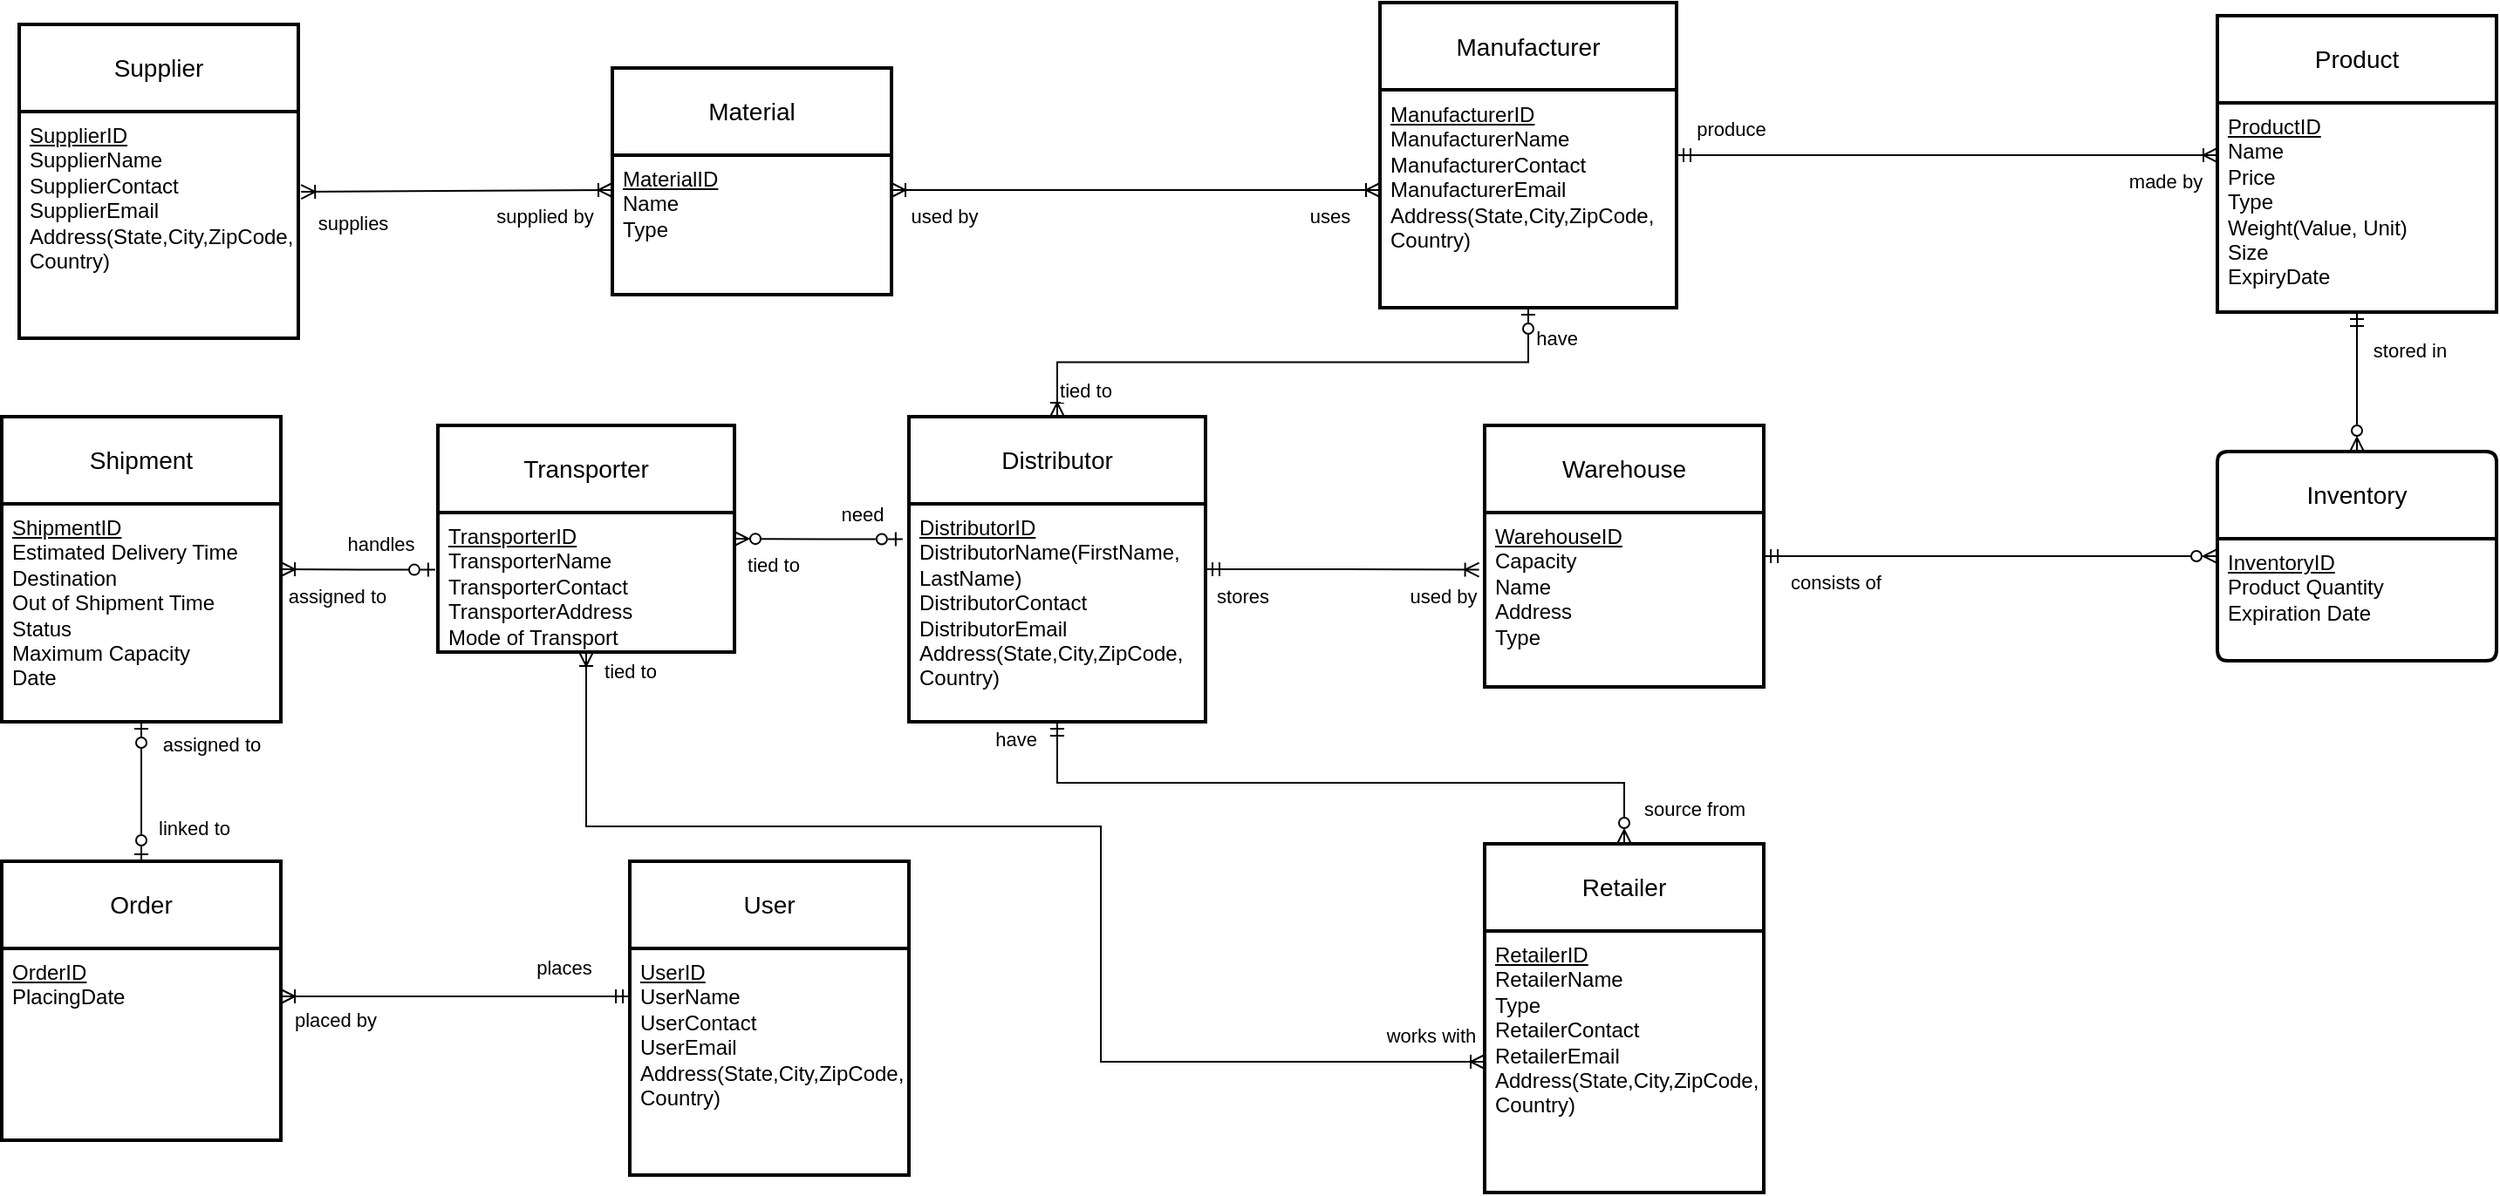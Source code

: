 <mxfile version="24.8.3">
  <diagram name="Page-1" id="5bHGVTd7tplnx7_aMTEv">
    <mxGraphModel dx="1737" dy="2042" grid="1" gridSize="10" guides="1" tooltips="1" connect="1" arrows="1" fold="1" page="1" pageScale="1" pageWidth="850" pageHeight="1100" math="0" shadow="0">
      <root>
        <mxCell id="0" />
        <mxCell id="1" parent="0" />
        <mxCell id="fdH0poFokWVY_xbIQrMU-3" value="Supplier" style="swimlane;childLayout=stackLayout;horizontal=1;startSize=50;horizontalStack=0;rounded=0;fontSize=14;fontStyle=0;strokeWidth=2;resizeParent=0;resizeLast=1;shadow=0;dashed=0;align=center;arcSize=4;whiteSpace=wrap;html=1;" parent="1" vertex="1">
          <mxGeometry x="50" y="10" width="160" height="180" as="geometry" />
        </mxCell>
        <mxCell id="fdH0poFokWVY_xbIQrMU-4" value="&lt;u&gt;SupplierID&lt;br&gt;&lt;/u&gt;SupplierName&lt;br&gt;SupplierContact&lt;br&gt;SupplierEmail&lt;br&gt;Address(State,City,ZipCode,&lt;br&gt;Country)&lt;br&gt;&lt;br&gt;&lt;div&gt;&lt;br&gt;&lt;/div&gt;" style="align=left;strokeColor=none;fillColor=none;spacingLeft=4;fontSize=12;verticalAlign=top;resizable=0;rotatable=0;part=1;html=1;" parent="fdH0poFokWVY_xbIQrMU-3" vertex="1">
          <mxGeometry y="50" width="160" height="130" as="geometry" />
        </mxCell>
        <mxCell id="fdH0poFokWVY_xbIQrMU-5" value="Material" style="swimlane;childLayout=stackLayout;horizontal=1;startSize=50;horizontalStack=0;rounded=0;fontSize=14;fontStyle=0;strokeWidth=2;resizeParent=0;resizeLast=1;shadow=0;dashed=0;align=center;arcSize=4;whiteSpace=wrap;html=1;" parent="1" vertex="1">
          <mxGeometry x="390" y="35" width="160" height="130" as="geometry" />
        </mxCell>
        <mxCell id="fdH0poFokWVY_xbIQrMU-6" value="&lt;div&gt;&lt;u&gt;MaterialID&lt;/u&gt;&lt;br&gt;Name&lt;br&gt;Type&lt;br&gt;&lt;br&gt;&lt;/div&gt;" style="align=left;strokeColor=none;fillColor=none;spacingLeft=4;fontSize=12;verticalAlign=top;resizable=0;rotatable=0;part=1;html=1;" parent="fdH0poFokWVY_xbIQrMU-5" vertex="1">
          <mxGeometry y="50" width="160" height="80" as="geometry" />
        </mxCell>
        <mxCell id="fdH0poFokWVY_xbIQrMU-18" value="" style="edgeStyle=orthogonalEdgeStyle;rounded=0;orthogonalLoop=1;jettySize=auto;html=1;startArrow=ERmandOne;startFill=0;endArrow=ERoneToMany;endFill=0;entryX=0;entryY=0.25;entryDx=0;entryDy=0;" parent="1" source="fdH0poFokWVY_xbIQrMU-10" target="fdH0poFokWVY_xbIQrMU-17" edge="1">
          <mxGeometry relative="1" as="geometry" />
        </mxCell>
        <mxCell id="fdH0poFokWVY_xbIQrMU-54" value="produce" style="edgeLabel;html=1;align=center;verticalAlign=middle;resizable=0;points=[];" parent="fdH0poFokWVY_xbIQrMU-18" vertex="1" connectable="0">
          <mxGeometry x="-0.72" y="-1" relative="1" as="geometry">
            <mxPoint x="-13" y="-16" as="offset" />
          </mxGeometry>
        </mxCell>
        <mxCell id="fdH0poFokWVY_xbIQrMU-55" value="made by" style="edgeLabel;html=1;align=center;verticalAlign=middle;resizable=0;points=[];" parent="fdH0poFokWVY_xbIQrMU-18" vertex="1" connectable="0">
          <mxGeometry x="0.655" relative="1" as="geometry">
            <mxPoint x="23" y="15" as="offset" />
          </mxGeometry>
        </mxCell>
        <mxCell id="fdH0poFokWVY_xbIQrMU-27" value="" style="edgeStyle=orthogonalEdgeStyle;rounded=0;orthogonalLoop=1;jettySize=auto;html=1;startArrow=ERzeroToOne;startFill=0;endArrow=ERoneToMany;endFill=0;entryX=0.5;entryY=0;entryDx=0;entryDy=0;exitX=0.5;exitY=1;exitDx=0;exitDy=0;" parent="1" source="fdH0poFokWVY_xbIQrMU-11" target="fdH0poFokWVY_xbIQrMU-25" edge="1">
          <mxGeometry relative="1" as="geometry">
            <mxPoint x="730" y="140" as="sourcePoint" />
            <mxPoint x="720" y="289.71" as="targetPoint" />
          </mxGeometry>
        </mxCell>
        <mxCell id="fdH0poFokWVY_xbIQrMU-77" value="tied to" style="edgeLabel;html=1;align=center;verticalAlign=middle;resizable=0;points=[];" parent="fdH0poFokWVY_xbIQrMU-27" vertex="1" connectable="0">
          <mxGeometry x="0.463" y="-4" relative="1" as="geometry">
            <mxPoint x="-43" y="20" as="offset" />
          </mxGeometry>
        </mxCell>
        <mxCell id="fdH0poFokWVY_xbIQrMU-78" value="have" style="edgeLabel;html=1;align=center;verticalAlign=middle;resizable=0;points=[];" parent="fdH0poFokWVY_xbIQrMU-27" vertex="1" connectable="0">
          <mxGeometry x="-0.596" y="-2" relative="1" as="geometry">
            <mxPoint x="51" y="-12" as="offset" />
          </mxGeometry>
        </mxCell>
        <mxCell id="fdH0poFokWVY_xbIQrMU-10" value="Manufacturer" style="swimlane;childLayout=stackLayout;horizontal=1;startSize=50;horizontalStack=0;rounded=0;fontSize=14;fontStyle=0;strokeWidth=2;resizeParent=0;resizeLast=1;shadow=0;dashed=0;align=center;arcSize=4;whiteSpace=wrap;html=1;" parent="1" vertex="1">
          <mxGeometry x="830" y="-2.5" width="170" height="175" as="geometry" />
        </mxCell>
        <mxCell id="fdH0poFokWVY_xbIQrMU-11" value="&lt;u&gt;ManufacturerID&lt;/u&gt;&lt;br&gt;ManufacturerName&lt;br&gt;ManufacturerContact&lt;br&gt;ManufacturerEmail&lt;br&gt;Address(State,City,ZipCode,&lt;br&gt;Country)" style="align=left;strokeColor=none;fillColor=none;spacingLeft=4;fontSize=12;verticalAlign=top;resizable=0;rotatable=0;part=1;html=1;" parent="fdH0poFokWVY_xbIQrMU-10" vertex="1">
          <mxGeometry y="50" width="170" height="125" as="geometry" />
        </mxCell>
        <mxCell id="fdH0poFokWVY_xbIQrMU-16" value="Product" style="swimlane;childLayout=stackLayout;horizontal=1;startSize=50;horizontalStack=0;rounded=0;fontSize=14;fontStyle=0;strokeWidth=2;resizeParent=0;resizeLast=1;shadow=0;dashed=0;align=center;arcSize=4;whiteSpace=wrap;html=1;" parent="1" vertex="1">
          <mxGeometry x="1310" y="5" width="160" height="170" as="geometry" />
        </mxCell>
        <mxCell id="fdH0poFokWVY_xbIQrMU-17" value="&lt;div&gt;&lt;u&gt;ProductID&lt;/u&gt;&lt;br&gt;Name&lt;br&gt;Price&lt;br&gt;Type&lt;br&gt;Weight(Value, Unit)&lt;br&gt;Size&lt;br&gt;ExpiryDate&lt;br&gt;&lt;br&gt;&lt;br&gt;&lt;br&gt;&lt;/div&gt;" style="align=left;strokeColor=none;fillColor=none;spacingLeft=4;fontSize=12;verticalAlign=top;resizable=0;rotatable=0;part=1;html=1;" parent="fdH0poFokWVY_xbIQrMU-16" vertex="1">
          <mxGeometry y="50" width="160" height="120" as="geometry" />
        </mxCell>
        <mxCell id="fdH0poFokWVY_xbIQrMU-30" value="" style="edgeStyle=orthogonalEdgeStyle;rounded=0;orthogonalLoop=1;jettySize=auto;html=1;startArrow=ERmandOne;startFill=0;endArrow=ERoneToMany;endFill=0;entryX=-0.02;entryY=0.328;entryDx=0;entryDy=0;entryPerimeter=0;" parent="1" source="fdH0poFokWVY_xbIQrMU-25" target="fdH0poFokWVY_xbIQrMU-29" edge="1">
          <mxGeometry relative="1" as="geometry">
            <mxPoint x="880" y="323" as="targetPoint" />
          </mxGeometry>
        </mxCell>
        <mxCell id="fdH0poFokWVY_xbIQrMU-63" value="used by" style="edgeLabel;html=1;align=center;verticalAlign=middle;resizable=0;points=[];" parent="fdH0poFokWVY_xbIQrMU-30" vertex="1" connectable="0">
          <mxGeometry x="0.655" y="-3" relative="1" as="geometry">
            <mxPoint x="6" y="12" as="offset" />
          </mxGeometry>
        </mxCell>
        <mxCell id="fdH0poFokWVY_xbIQrMU-64" value="stores" style="edgeLabel;html=1;align=center;verticalAlign=middle;resizable=0;points=[];" parent="fdH0poFokWVY_xbIQrMU-30" vertex="1" connectable="0">
          <mxGeometry x="-0.67" relative="1" as="geometry">
            <mxPoint x="-5" y="15" as="offset" />
          </mxGeometry>
        </mxCell>
        <mxCell id="fdH0poFokWVY_xbIQrMU-34" value="" style="edgeStyle=orthogonalEdgeStyle;rounded=0;orthogonalLoop=1;jettySize=auto;html=1;startArrow=ERzeroToOne;startFill=0;endArrow=ERzeroToMany;endFill=0;exitX=-0.021;exitY=0.162;exitDx=0;exitDy=0;jumpSize=2;exitPerimeter=0;" parent="1" source="fdH0poFokWVY_xbIQrMU-26" target="fdH0poFokWVY_xbIQrMU-32" edge="1">
          <mxGeometry relative="1" as="geometry" />
        </mxCell>
        <mxCell id="fdH0poFokWVY_xbIQrMU-65" value="need" style="edgeLabel;html=1;align=center;verticalAlign=middle;resizable=0;points=[];" parent="fdH0poFokWVY_xbIQrMU-34" vertex="1" connectable="0">
          <mxGeometry x="-0.62" relative="1" as="geometry">
            <mxPoint x="-5" y="-15" as="offset" />
          </mxGeometry>
        </mxCell>
        <mxCell id="fdH0poFokWVY_xbIQrMU-66" value="tied to" style="edgeLabel;html=1;align=center;verticalAlign=middle;resizable=0;points=[];" parent="fdH0poFokWVY_xbIQrMU-34" vertex="1" connectable="0">
          <mxGeometry x="0.705" y="1" relative="1" as="geometry">
            <mxPoint x="8" y="14" as="offset" />
          </mxGeometry>
        </mxCell>
        <mxCell id="fdH0poFokWVY_xbIQrMU-25" value="Distributor" style="swimlane;childLayout=stackLayout;horizontal=1;startSize=50;horizontalStack=0;rounded=0;fontSize=14;fontStyle=0;strokeWidth=2;resizeParent=0;resizeLast=1;shadow=0;dashed=0;align=center;arcSize=4;whiteSpace=wrap;html=1;" parent="1" vertex="1">
          <mxGeometry x="560" y="235" width="170" height="175" as="geometry" />
        </mxCell>
        <mxCell id="fdH0poFokWVY_xbIQrMU-26" value="&lt;u&gt;DistributorID&lt;/u&gt;&lt;br&gt;DistributorName(FirstName,&lt;br&gt;LastName)&lt;br&gt;DistributorContact&lt;br&gt;DistributorEmail&lt;br&gt;Address(State,City,ZipCode,&lt;br&gt;Country)" style="align=left;strokeColor=none;fillColor=none;spacingLeft=4;fontSize=12;verticalAlign=top;resizable=0;rotatable=0;part=1;html=1;" parent="fdH0poFokWVY_xbIQrMU-25" vertex="1">
          <mxGeometry y="50" width="170" height="125" as="geometry" />
        </mxCell>
        <mxCell id="fdH0poFokWVY_xbIQrMU-28" value="Warehouse" style="swimlane;childLayout=stackLayout;horizontal=1;startSize=50;horizontalStack=0;rounded=0;fontSize=14;fontStyle=0;strokeWidth=2;resizeParent=0;resizeLast=1;shadow=0;dashed=0;align=center;arcSize=4;whiteSpace=wrap;html=1;" parent="1" vertex="1">
          <mxGeometry x="890" y="240" width="160" height="150" as="geometry" />
        </mxCell>
        <mxCell id="fdH0poFokWVY_xbIQrMU-29" value="&lt;div&gt;&lt;u&gt;WarehouseID&lt;/u&gt;&lt;br&gt;Capacity&lt;br&gt;Name&lt;br&gt;Address&lt;br&gt;Type&lt;/div&gt;" style="align=left;strokeColor=none;fillColor=none;spacingLeft=4;fontSize=12;verticalAlign=top;resizable=0;rotatable=0;part=1;html=1;" parent="fdH0poFokWVY_xbIQrMU-28" vertex="1">
          <mxGeometry y="50" width="160" height="100" as="geometry" />
        </mxCell>
        <mxCell id="fdH0poFokWVY_xbIQrMU-37" value="" style="edgeStyle=orthogonalEdgeStyle;rounded=0;orthogonalLoop=1;jettySize=auto;html=1;startArrow=ERzeroToOne;startFill=0;endArrow=ERoneToMany;endFill=0;exitX=-0.009;exitY=0.41;exitDx=0;exitDy=0;exitPerimeter=0;" parent="1" source="fdH0poFokWVY_xbIQrMU-33" target="fdH0poFokWVY_xbIQrMU-35" edge="1">
          <mxGeometry relative="1" as="geometry" />
        </mxCell>
        <mxCell id="fdH0poFokWVY_xbIQrMU-67" value="handles" style="edgeLabel;html=1;align=center;verticalAlign=middle;resizable=0;points=[];" parent="fdH0poFokWVY_xbIQrMU-37" vertex="1" connectable="0">
          <mxGeometry x="-0.695" y="-2" relative="1" as="geometry">
            <mxPoint x="-18" y="-13" as="offset" />
          </mxGeometry>
        </mxCell>
        <mxCell id="fdH0poFokWVY_xbIQrMU-68" value="assigned to" style="edgeLabel;html=1;align=center;verticalAlign=middle;resizable=0;points=[];" parent="fdH0poFokWVY_xbIQrMU-37" vertex="1" connectable="0">
          <mxGeometry x="0.68" y="2" relative="1" as="geometry">
            <mxPoint x="17" y="13" as="offset" />
          </mxGeometry>
        </mxCell>
        <mxCell id="fdH0poFokWVY_xbIQrMU-32" value="Transporter" style="swimlane;childLayout=stackLayout;horizontal=1;startSize=50;horizontalStack=0;rounded=0;fontSize=14;fontStyle=0;strokeWidth=2;resizeParent=0;resizeLast=1;shadow=0;dashed=0;align=center;arcSize=4;whiteSpace=wrap;html=1;" parent="1" vertex="1">
          <mxGeometry x="290" y="240" width="170" height="130" as="geometry" />
        </mxCell>
        <mxCell id="fdH0poFokWVY_xbIQrMU-33" value="&lt;div&gt;&lt;u&gt;TransporterID&lt;br&gt;&lt;/u&gt;TransporterName&lt;br&gt;TransporterContact&lt;br&gt;TransporterAddress&lt;br&gt;Mode of Transport&lt;/div&gt;" style="align=left;strokeColor=none;fillColor=none;spacingLeft=4;fontSize=12;verticalAlign=top;resizable=0;rotatable=0;part=1;html=1;" parent="fdH0poFokWVY_xbIQrMU-32" vertex="1">
          <mxGeometry y="50" width="170" height="80" as="geometry" />
        </mxCell>
        <mxCell id="fdH0poFokWVY_xbIQrMU-40" value="" style="edgeStyle=orthogonalEdgeStyle;rounded=0;orthogonalLoop=1;jettySize=auto;html=1;startArrow=ERzeroToOne;startFill=0;endArrow=ERzeroToOne;endFill=0;" parent="1" source="fdH0poFokWVY_xbIQrMU-35" target="fdH0poFokWVY_xbIQrMU-38" edge="1">
          <mxGeometry relative="1" as="geometry" />
        </mxCell>
        <mxCell id="fdH0poFokWVY_xbIQrMU-69" value="assigned to" style="edgeLabel;html=1;align=center;verticalAlign=middle;resizable=0;points=[];" parent="fdH0poFokWVY_xbIQrMU-40" vertex="1" connectable="0">
          <mxGeometry x="-0.672" y="2" relative="1" as="geometry">
            <mxPoint x="38" as="offset" />
          </mxGeometry>
        </mxCell>
        <mxCell id="fdH0poFokWVY_xbIQrMU-70" value="linked to" style="edgeLabel;html=1;align=center;verticalAlign=middle;resizable=0;points=[];" parent="fdH0poFokWVY_xbIQrMU-40" vertex="1" connectable="0">
          <mxGeometry x="0.507" relative="1" as="geometry">
            <mxPoint x="30" as="offset" />
          </mxGeometry>
        </mxCell>
        <mxCell id="fdH0poFokWVY_xbIQrMU-35" value="Shipment" style="swimlane;childLayout=stackLayout;horizontal=1;startSize=50;horizontalStack=0;rounded=0;fontSize=14;fontStyle=0;strokeWidth=2;resizeParent=0;resizeLast=1;shadow=0;dashed=0;align=center;arcSize=4;whiteSpace=wrap;html=1;" parent="1" vertex="1">
          <mxGeometry x="40" y="235" width="160" height="175" as="geometry" />
        </mxCell>
        <mxCell id="fdH0poFokWVY_xbIQrMU-36" value="&lt;div&gt;&lt;u&gt;ShipmentID&lt;/u&gt;&lt;br&gt;Estimated Delivery Time&lt;br&gt;Destination&lt;br&gt;Out of Shipment Time&lt;br&gt;Status&lt;br&gt;Maximum Capacity&lt;br&gt;Date&lt;/div&gt;" style="align=left;strokeColor=none;fillColor=none;spacingLeft=4;fontSize=12;verticalAlign=top;resizable=0;rotatable=0;part=1;html=1;" parent="fdH0poFokWVY_xbIQrMU-35" vertex="1">
          <mxGeometry y="50" width="160" height="125" as="geometry" />
        </mxCell>
        <mxCell id="fdH0poFokWVY_xbIQrMU-38" value="Order" style="swimlane;childLayout=stackLayout;horizontal=1;startSize=50;horizontalStack=0;rounded=0;fontSize=14;fontStyle=0;strokeWidth=2;resizeParent=0;resizeLast=1;shadow=0;dashed=0;align=center;arcSize=4;whiteSpace=wrap;html=1;" parent="1" vertex="1">
          <mxGeometry x="40" y="490" width="160" height="160" as="geometry" />
        </mxCell>
        <mxCell id="fdH0poFokWVY_xbIQrMU-39" value="&lt;div&gt;&lt;u&gt;OrderID&lt;/u&gt;&lt;br&gt;PlacingDate&lt;br&gt;&lt;br&gt;&lt;/div&gt;" style="align=left;strokeColor=none;fillColor=none;spacingLeft=4;fontSize=12;verticalAlign=top;resizable=0;rotatable=0;part=1;html=1;" parent="fdH0poFokWVY_xbIQrMU-38" vertex="1">
          <mxGeometry y="50" width="160" height="110" as="geometry" />
        </mxCell>
        <mxCell id="fdH0poFokWVY_xbIQrMU-41" value="User" style="swimlane;childLayout=stackLayout;horizontal=1;startSize=50;horizontalStack=0;rounded=0;fontSize=14;fontStyle=0;strokeWidth=2;resizeParent=0;resizeLast=1;shadow=0;dashed=0;align=center;arcSize=4;whiteSpace=wrap;html=1;" parent="1" vertex="1">
          <mxGeometry x="400" y="490" width="160" height="180" as="geometry" />
        </mxCell>
        <mxCell id="fdH0poFokWVY_xbIQrMU-42" value="&lt;div&gt;&lt;u&gt;UserID&lt;/u&gt;&lt;br&gt;UserName&lt;br&gt;UserContact&lt;br&gt;UserEmail&lt;br&gt;Address(State,City,ZipCode,&lt;br&gt;Country)&lt;br&gt;&lt;br&gt;&lt;/div&gt;" style="align=left;strokeColor=none;fillColor=none;spacingLeft=4;fontSize=12;verticalAlign=top;resizable=0;rotatable=0;part=1;html=1;" parent="fdH0poFokWVY_xbIQrMU-41" vertex="1">
          <mxGeometry y="50" width="160" height="130" as="geometry" />
        </mxCell>
        <mxCell id="fdH0poFokWVY_xbIQrMU-47" style="edgeStyle=orthogonalEdgeStyle;rounded=0;orthogonalLoop=1;jettySize=auto;html=1;exitX=0.5;exitY=0;exitDx=0;exitDy=0;entryX=0.5;entryY=1;entryDx=0;entryDy=0;startArrow=ERzeroToMany;startFill=0;endArrow=ERmandOne;endFill=0;" parent="1" source="fdH0poFokWVY_xbIQrMU-44" target="fdH0poFokWVY_xbIQrMU-26" edge="1">
          <mxGeometry relative="1" as="geometry" />
        </mxCell>
        <mxCell id="fdH0poFokWVY_xbIQrMU-75" value="have" style="edgeLabel;html=1;align=center;verticalAlign=middle;resizable=0;points=[];" parent="fdH0poFokWVY_xbIQrMU-47" vertex="1" connectable="0">
          <mxGeometry x="0.653" y="2" relative="1" as="geometry">
            <mxPoint x="-58" y="-27" as="offset" />
          </mxGeometry>
        </mxCell>
        <mxCell id="fdH0poFokWVY_xbIQrMU-76" value="source from" style="edgeLabel;html=1;align=center;verticalAlign=middle;resizable=0;points=[];" parent="fdH0poFokWVY_xbIQrMU-47" vertex="1" connectable="0">
          <mxGeometry x="-0.702" y="1" relative="1" as="geometry">
            <mxPoint x="64" y="14" as="offset" />
          </mxGeometry>
        </mxCell>
        <mxCell id="fdH0poFokWVY_xbIQrMU-44" value="Retailer" style="swimlane;childLayout=stackLayout;horizontal=1;startSize=50;horizontalStack=0;rounded=0;fontSize=14;fontStyle=0;strokeWidth=2;resizeParent=0;resizeLast=1;shadow=0;dashed=0;align=center;arcSize=4;whiteSpace=wrap;html=1;" parent="1" vertex="1">
          <mxGeometry x="890" y="480" width="160" height="200" as="geometry" />
        </mxCell>
        <mxCell id="fdH0poFokWVY_xbIQrMU-45" value="&lt;u&gt;RetailerID&lt;/u&gt;&lt;br&gt;RetailerName&lt;br&gt;Type&lt;br&gt;RetailerContact&lt;br&gt;RetailerEmail&lt;br&gt;Address(State,City,ZipCode,&lt;br&gt;Country)" style="align=left;strokeColor=none;fillColor=none;spacingLeft=4;fontSize=12;verticalAlign=top;resizable=0;rotatable=0;part=1;html=1;" parent="fdH0poFokWVY_xbIQrMU-44" vertex="1">
          <mxGeometry y="50" width="160" height="150" as="geometry" />
        </mxCell>
        <mxCell id="fdH0poFokWVY_xbIQrMU-48" style="edgeStyle=orthogonalEdgeStyle;rounded=0;orthogonalLoop=1;jettySize=auto;html=1;exitX=1;exitY=0.25;exitDx=0;exitDy=0;entryX=0;entryY=0.212;entryDx=0;entryDy=0;endArrow=ERmandOne;endFill=0;startArrow=ERoneToMany;startFill=0;entryPerimeter=0;" parent="1" source="fdH0poFokWVY_xbIQrMU-39" target="fdH0poFokWVY_xbIQrMU-42" edge="1">
          <mxGeometry relative="1" as="geometry" />
        </mxCell>
        <mxCell id="fdH0poFokWVY_xbIQrMU-71" value="places" style="edgeLabel;html=1;align=center;verticalAlign=middle;resizable=0;points=[];" parent="fdH0poFokWVY_xbIQrMU-48" vertex="1" connectable="0">
          <mxGeometry x="0.685" y="-2" relative="1" as="geometry">
            <mxPoint x="-7" y="-19" as="offset" />
          </mxGeometry>
        </mxCell>
        <mxCell id="fdH0poFokWVY_xbIQrMU-72" value="placed by" style="edgeLabel;html=1;align=center;verticalAlign=middle;resizable=0;points=[];" parent="fdH0poFokWVY_xbIQrMU-48" vertex="1" connectable="0">
          <mxGeometry x="-0.615" y="-4" relative="1" as="geometry">
            <mxPoint x="-8" y="9" as="offset" />
          </mxGeometry>
        </mxCell>
        <mxCell id="fdH0poFokWVY_xbIQrMU-86" style="edgeStyle=orthogonalEdgeStyle;rounded=0;orthogonalLoop=1;jettySize=auto;html=1;exitX=0.5;exitY=0;exitDx=0;exitDy=0;entryX=0.5;entryY=1;entryDx=0;entryDy=0;endArrow=ERmandOne;endFill=0;startArrow=ERzeroToMany;startFill=0;" parent="1" source="fdH0poFokWVY_xbIQrMU-83" target="fdH0poFokWVY_xbIQrMU-17" edge="1">
          <mxGeometry relative="1" as="geometry" />
        </mxCell>
        <mxCell id="fdH0poFokWVY_xbIQrMU-88" value="stored in" style="edgeLabel;html=1;align=center;verticalAlign=middle;resizable=0;points=[];" parent="fdH0poFokWVY_xbIQrMU-86" vertex="1" connectable="0">
          <mxGeometry x="0.81" y="-2" relative="1" as="geometry">
            <mxPoint x="28" y="14" as="offset" />
          </mxGeometry>
        </mxCell>
        <mxCell id="fdH0poFokWVY_xbIQrMU-83" value="Inventory" style="swimlane;childLayout=stackLayout;horizontal=1;startSize=50;horizontalStack=0;rounded=1;fontSize=14;fontStyle=0;strokeWidth=2;resizeParent=0;resizeLast=1;shadow=0;dashed=0;align=center;arcSize=4;whiteSpace=wrap;html=1;" parent="1" vertex="1">
          <mxGeometry x="1310" y="255" width="160" height="120" as="geometry" />
        </mxCell>
        <mxCell id="fdH0poFokWVY_xbIQrMU-84" value="&lt;div&gt;&lt;u&gt;InventoryID&lt;/u&gt;&lt;br&gt;Product Quantity&lt;br&gt;Expiration Date&lt;/div&gt;" style="align=left;strokeColor=none;fillColor=none;spacingLeft=4;fontSize=12;verticalAlign=top;resizable=0;rotatable=0;part=1;html=1;" parent="fdH0poFokWVY_xbIQrMU-83" vertex="1">
          <mxGeometry y="50" width="160" height="70" as="geometry" />
        </mxCell>
        <mxCell id="fdH0poFokWVY_xbIQrMU-85" style="edgeStyle=orthogonalEdgeStyle;rounded=0;orthogonalLoop=1;jettySize=auto;html=1;exitX=1;exitY=0.25;exitDx=0;exitDy=0;entryX=0;entryY=0.5;entryDx=0;entryDy=0;startArrow=ERmandOne;startFill=0;endArrow=ERzeroToMany;endFill=0;" parent="1" source="fdH0poFokWVY_xbIQrMU-29" target="fdH0poFokWVY_xbIQrMU-83" edge="1">
          <mxGeometry relative="1" as="geometry" />
        </mxCell>
        <mxCell id="fdH0poFokWVY_xbIQrMU-87" value="consists of" style="edgeLabel;html=1;align=center;verticalAlign=middle;resizable=0;points=[];" parent="fdH0poFokWVY_xbIQrMU-85" vertex="1" connectable="0">
          <mxGeometry x="-0.566" relative="1" as="geometry">
            <mxPoint x="-16" y="15" as="offset" />
          </mxGeometry>
        </mxCell>
        <mxCell id="IqV9jLO0VGNAdePIBRc7-1" style="rounded=0;orthogonalLoop=1;jettySize=auto;html=1;exitX=1.01;exitY=0.354;exitDx=0;exitDy=0;entryX=0;entryY=0.25;entryDx=0;entryDy=0;startArrow=ERoneToMany;startFill=0;endArrow=ERoneToMany;endFill=0;exitPerimeter=0;" edge="1" parent="1" source="fdH0poFokWVY_xbIQrMU-4" target="fdH0poFokWVY_xbIQrMU-6">
          <mxGeometry relative="1" as="geometry" />
        </mxCell>
        <mxCell id="IqV9jLO0VGNAdePIBRc7-2" value="supplied by" style="edgeLabel;html=1;align=center;verticalAlign=middle;resizable=0;points=[];" vertex="1" connectable="0" parent="IqV9jLO0VGNAdePIBRc7-1">
          <mxGeometry x="0.811" y="-1" relative="1" as="geometry">
            <mxPoint x="-22" y="14" as="offset" />
          </mxGeometry>
        </mxCell>
        <mxCell id="IqV9jLO0VGNAdePIBRc7-3" value="supplies" style="edgeLabel;html=1;align=center;verticalAlign=middle;resizable=0;points=[];" vertex="1" connectable="0" parent="IqV9jLO0VGNAdePIBRc7-1">
          <mxGeometry x="-0.838" y="-3" relative="1" as="geometry">
            <mxPoint x="15" y="15" as="offset" />
          </mxGeometry>
        </mxCell>
        <mxCell id="IqV9jLO0VGNAdePIBRc7-4" style="edgeStyle=orthogonalEdgeStyle;rounded=0;orthogonalLoop=1;jettySize=auto;html=1;exitX=0;exitY=0.5;exitDx=0;exitDy=0;startArrow=ERoneToMany;startFill=0;endArrow=ERoneToMany;endFill=0;entryX=0.5;entryY=1;entryDx=0;entryDy=0;" edge="1" parent="1" source="fdH0poFokWVY_xbIQrMU-45" target="fdH0poFokWVY_xbIQrMU-33">
          <mxGeometry relative="1" as="geometry">
            <mxPoint x="375" y="400" as="targetPoint" />
            <Array as="points">
              <mxPoint x="670" y="605" />
              <mxPoint x="670" y="470" />
              <mxPoint x="375" y="470" />
            </Array>
          </mxGeometry>
        </mxCell>
        <mxCell id="IqV9jLO0VGNAdePIBRc7-5" value="works with" style="edgeLabel;html=1;align=center;verticalAlign=middle;resizable=0;points=[];" vertex="1" connectable="0" parent="IqV9jLO0VGNAdePIBRc7-4">
          <mxGeometry x="-0.949" y="-4" relative="1" as="geometry">
            <mxPoint x="-12" y="-11" as="offset" />
          </mxGeometry>
        </mxCell>
        <mxCell id="IqV9jLO0VGNAdePIBRc7-6" value="tied to" style="edgeLabel;html=1;align=center;verticalAlign=middle;resizable=0;points=[];" vertex="1" connectable="0" parent="IqV9jLO0VGNAdePIBRc7-4">
          <mxGeometry x="0.974" y="3" relative="1" as="geometry">
            <mxPoint x="28" y="1" as="offset" />
          </mxGeometry>
        </mxCell>
        <mxCell id="IqV9jLO0VGNAdePIBRc7-7" style="edgeStyle=orthogonalEdgeStyle;rounded=0;orthogonalLoop=1;jettySize=auto;html=1;exitX=1;exitY=0.25;exitDx=0;exitDy=0;startArrow=ERoneToMany;startFill=0;endArrow=ERoneToMany;endFill=0;" edge="1" parent="1" source="fdH0poFokWVY_xbIQrMU-6">
          <mxGeometry relative="1" as="geometry">
            <mxPoint x="830" y="105" as="targetPoint" />
          </mxGeometry>
        </mxCell>
        <mxCell id="IqV9jLO0VGNAdePIBRc7-8" value="uses" style="edgeLabel;html=1;align=center;verticalAlign=middle;resizable=0;points=[];" vertex="1" connectable="0" parent="IqV9jLO0VGNAdePIBRc7-7">
          <mxGeometry x="0.854" y="1" relative="1" as="geometry">
            <mxPoint x="-9" y="16" as="offset" />
          </mxGeometry>
        </mxCell>
        <mxCell id="IqV9jLO0VGNAdePIBRc7-9" value="used by" style="edgeLabel;html=1;align=center;verticalAlign=middle;resizable=0;points=[];" vertex="1" connectable="0" parent="IqV9jLO0VGNAdePIBRc7-7">
          <mxGeometry x="-0.912" y="-3" relative="1" as="geometry">
            <mxPoint x="17" y="12" as="offset" />
          </mxGeometry>
        </mxCell>
      </root>
    </mxGraphModel>
  </diagram>
</mxfile>
